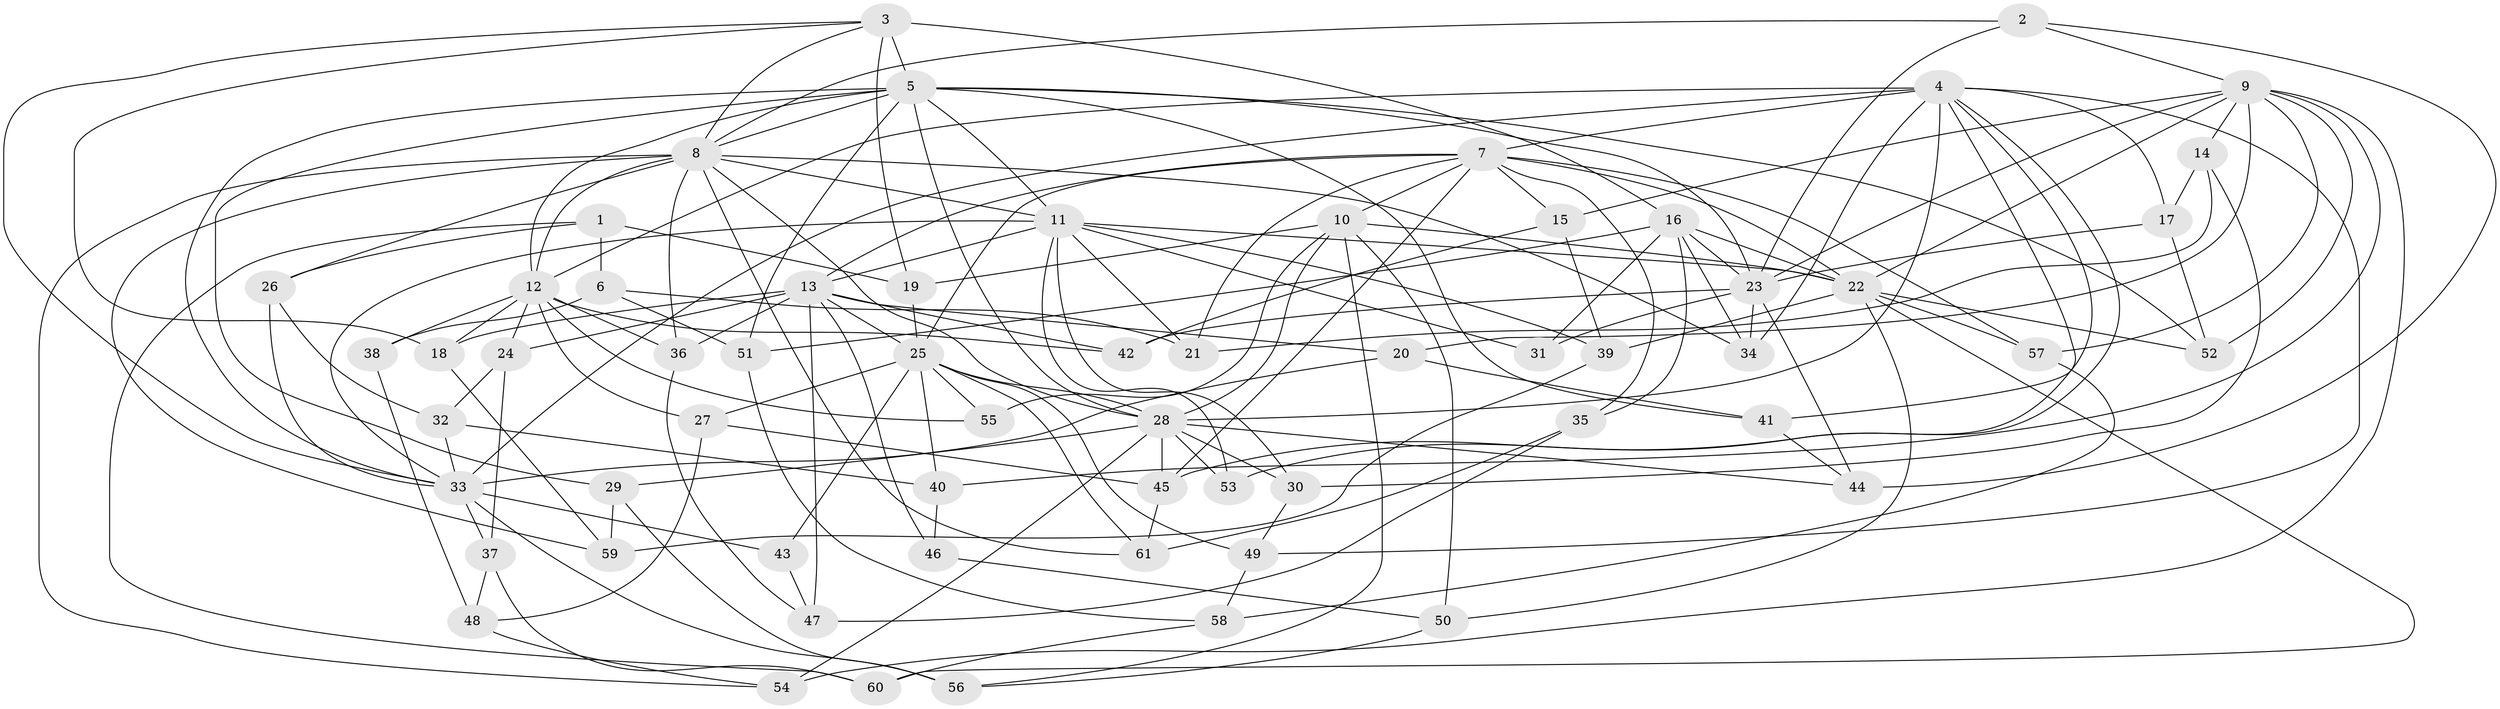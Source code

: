 // original degree distribution, {4: 1.0}
// Generated by graph-tools (version 1.1) at 2025/38/03/09/25 02:38:14]
// undirected, 61 vertices, 164 edges
graph export_dot {
graph [start="1"]
  node [color=gray90,style=filled];
  1;
  2;
  3;
  4;
  5;
  6;
  7;
  8;
  9;
  10;
  11;
  12;
  13;
  14;
  15;
  16;
  17;
  18;
  19;
  20;
  21;
  22;
  23;
  24;
  25;
  26;
  27;
  28;
  29;
  30;
  31;
  32;
  33;
  34;
  35;
  36;
  37;
  38;
  39;
  40;
  41;
  42;
  43;
  44;
  45;
  46;
  47;
  48;
  49;
  50;
  51;
  52;
  53;
  54;
  55;
  56;
  57;
  58;
  59;
  60;
  61;
  1 -- 6 [weight=1.0];
  1 -- 19 [weight=1.0];
  1 -- 26 [weight=1.0];
  1 -- 60 [weight=1.0];
  2 -- 8 [weight=1.0];
  2 -- 9 [weight=1.0];
  2 -- 23 [weight=1.0];
  2 -- 44 [weight=1.0];
  3 -- 5 [weight=2.0];
  3 -- 8 [weight=1.0];
  3 -- 16 [weight=2.0];
  3 -- 18 [weight=1.0];
  3 -- 19 [weight=1.0];
  3 -- 33 [weight=1.0];
  4 -- 7 [weight=1.0];
  4 -- 12 [weight=1.0];
  4 -- 17 [weight=1.0];
  4 -- 28 [weight=2.0];
  4 -- 33 [weight=1.0];
  4 -- 34 [weight=1.0];
  4 -- 41 [weight=1.0];
  4 -- 45 [weight=2.0];
  4 -- 49 [weight=1.0];
  4 -- 53 [weight=1.0];
  5 -- 8 [weight=1.0];
  5 -- 11 [weight=1.0];
  5 -- 12 [weight=1.0];
  5 -- 23 [weight=1.0];
  5 -- 28 [weight=1.0];
  5 -- 29 [weight=1.0];
  5 -- 33 [weight=1.0];
  5 -- 41 [weight=1.0];
  5 -- 51 [weight=1.0];
  5 -- 52 [weight=1.0];
  6 -- 21 [weight=1.0];
  6 -- 38 [weight=1.0];
  6 -- 51 [weight=1.0];
  7 -- 10 [weight=1.0];
  7 -- 13 [weight=2.0];
  7 -- 15 [weight=1.0];
  7 -- 21 [weight=1.0];
  7 -- 22 [weight=1.0];
  7 -- 25 [weight=2.0];
  7 -- 35 [weight=1.0];
  7 -- 45 [weight=1.0];
  7 -- 57 [weight=1.0];
  8 -- 11 [weight=1.0];
  8 -- 12 [weight=1.0];
  8 -- 26 [weight=1.0];
  8 -- 28 [weight=1.0];
  8 -- 34 [weight=1.0];
  8 -- 36 [weight=1.0];
  8 -- 54 [weight=1.0];
  8 -- 59 [weight=1.0];
  8 -- 61 [weight=1.0];
  9 -- 14 [weight=1.0];
  9 -- 15 [weight=1.0];
  9 -- 20 [weight=1.0];
  9 -- 22 [weight=1.0];
  9 -- 23 [weight=1.0];
  9 -- 40 [weight=1.0];
  9 -- 52 [weight=1.0];
  9 -- 54 [weight=1.0];
  9 -- 57 [weight=1.0];
  10 -- 19 [weight=1.0];
  10 -- 22 [weight=2.0];
  10 -- 28 [weight=1.0];
  10 -- 50 [weight=1.0];
  10 -- 55 [weight=1.0];
  10 -- 56 [weight=1.0];
  11 -- 13 [weight=1.0];
  11 -- 21 [weight=1.0];
  11 -- 22 [weight=2.0];
  11 -- 30 [weight=1.0];
  11 -- 31 [weight=1.0];
  11 -- 33 [weight=1.0];
  11 -- 39 [weight=1.0];
  11 -- 53 [weight=2.0];
  12 -- 18 [weight=1.0];
  12 -- 24 [weight=1.0];
  12 -- 27 [weight=1.0];
  12 -- 36 [weight=1.0];
  12 -- 38 [weight=2.0];
  12 -- 42 [weight=1.0];
  12 -- 55 [weight=2.0];
  13 -- 18 [weight=1.0];
  13 -- 20 [weight=1.0];
  13 -- 24 [weight=1.0];
  13 -- 25 [weight=1.0];
  13 -- 36 [weight=1.0];
  13 -- 42 [weight=1.0];
  13 -- 46 [weight=2.0];
  13 -- 47 [weight=1.0];
  14 -- 17 [weight=1.0];
  14 -- 21 [weight=1.0];
  14 -- 30 [weight=1.0];
  15 -- 39 [weight=1.0];
  15 -- 42 [weight=1.0];
  16 -- 22 [weight=1.0];
  16 -- 23 [weight=3.0];
  16 -- 31 [weight=1.0];
  16 -- 34 [weight=1.0];
  16 -- 35 [weight=1.0];
  16 -- 51 [weight=1.0];
  17 -- 23 [weight=1.0];
  17 -- 52 [weight=1.0];
  18 -- 59 [weight=1.0];
  19 -- 25 [weight=1.0];
  20 -- 33 [weight=1.0];
  20 -- 41 [weight=1.0];
  22 -- 39 [weight=1.0];
  22 -- 50 [weight=1.0];
  22 -- 52 [weight=1.0];
  22 -- 57 [weight=1.0];
  22 -- 60 [weight=1.0];
  23 -- 31 [weight=2.0];
  23 -- 34 [weight=1.0];
  23 -- 42 [weight=1.0];
  23 -- 44 [weight=1.0];
  24 -- 32 [weight=1.0];
  24 -- 37 [weight=1.0];
  25 -- 27 [weight=1.0];
  25 -- 28 [weight=1.0];
  25 -- 40 [weight=1.0];
  25 -- 43 [weight=2.0];
  25 -- 49 [weight=1.0];
  25 -- 55 [weight=1.0];
  25 -- 61 [weight=1.0];
  26 -- 32 [weight=1.0];
  26 -- 33 [weight=1.0];
  27 -- 45 [weight=1.0];
  27 -- 48 [weight=1.0];
  28 -- 29 [weight=1.0];
  28 -- 30 [weight=1.0];
  28 -- 44 [weight=1.0];
  28 -- 45 [weight=1.0];
  28 -- 53 [weight=1.0];
  28 -- 54 [weight=1.0];
  29 -- 56 [weight=1.0];
  29 -- 59 [weight=1.0];
  30 -- 49 [weight=1.0];
  32 -- 33 [weight=1.0];
  32 -- 40 [weight=1.0];
  33 -- 37 [weight=1.0];
  33 -- 43 [weight=1.0];
  33 -- 56 [weight=1.0];
  35 -- 47 [weight=1.0];
  35 -- 61 [weight=1.0];
  36 -- 47 [weight=1.0];
  37 -- 48 [weight=1.0];
  37 -- 60 [weight=1.0];
  38 -- 48 [weight=1.0];
  39 -- 59 [weight=1.0];
  40 -- 46 [weight=1.0];
  41 -- 44 [weight=1.0];
  43 -- 47 [weight=1.0];
  45 -- 61 [weight=1.0];
  46 -- 50 [weight=1.0];
  48 -- 54 [weight=1.0];
  49 -- 58 [weight=1.0];
  50 -- 56 [weight=1.0];
  51 -- 58 [weight=1.0];
  57 -- 58 [weight=1.0];
  58 -- 60 [weight=1.0];
}
